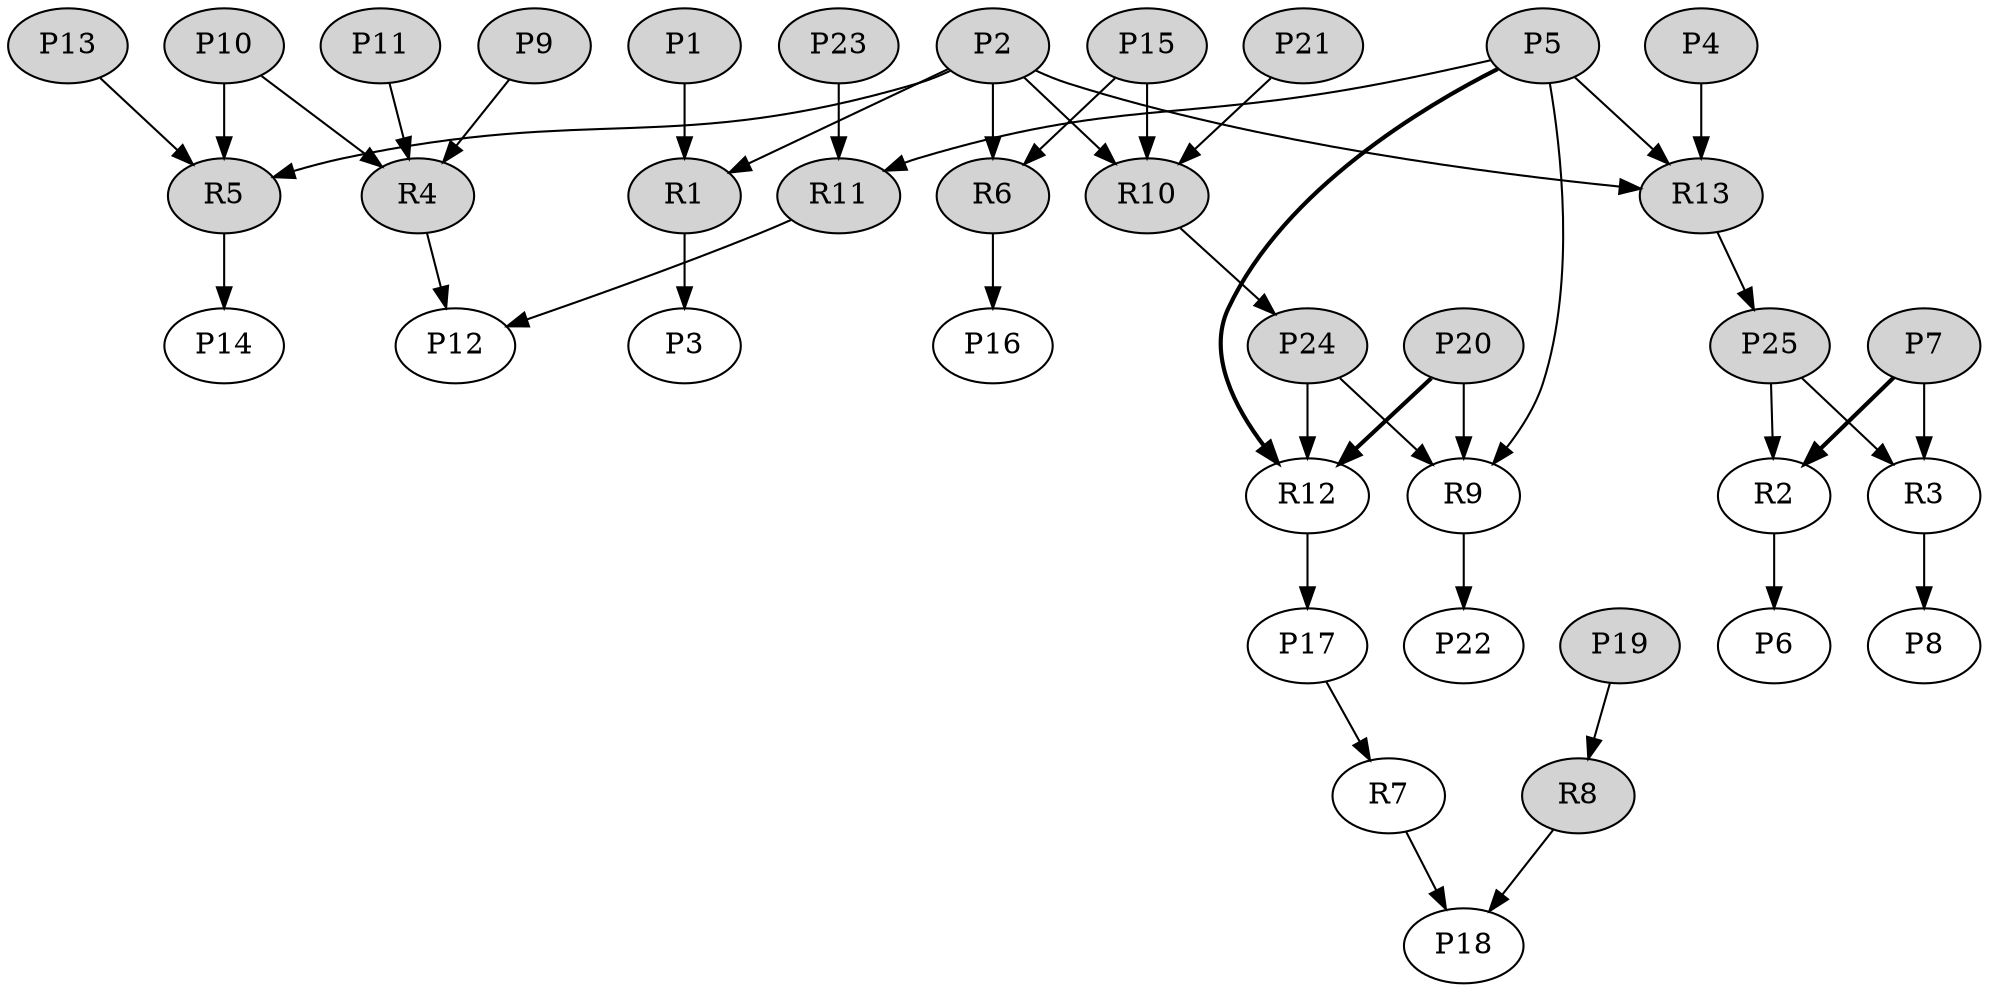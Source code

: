 strict digraph {
	1 [label=P1 fillcolor=lightgray style=filled]
	2 [label=P2 fillcolor=lightgray style=filled]
	3 [label=P3]
	4 [label=P4 fillcolor=lightgray style=filled]
	5 [label=P5 fillcolor=lightgray style=filled]
	6 [label=P6]
	7 [label=P7 fillcolor=lightgray style=filled]
	8 [label=P8]
	9 [label=P9 fillcolor=lightgray style=filled]
	10 [label=P10 fillcolor=lightgray style=filled]
	11 [label=P11 fillcolor=lightgray style=filled]
	12 [label=P12]
	13 [label=P13 fillcolor=lightgray style=filled]
	14 [label=P14]
	15 [label=P15 fillcolor=lightgray style=filled]
	16 [label=P16]
	17 [label=P17]
	18 [label=P18]
	19 [label=P19 fillcolor=lightgray style=filled]
	20 [label=P20 fillcolor=lightgray style=filled]
	21 [label=P21 fillcolor=lightgray style=filled]
	22 [label=P22]
	23 [label=P23 fillcolor=lightgray style=filled]
	24 [label=P24 fillcolor=lightgray style=filled]
	25 [label=P25 fillcolor=lightgray style=filled]
	26 [label=R1 fillcolor=lightgray style=filled]
	27 [label=R2]
	28 [label=R3]
	29 [label=R4 fillcolor=lightgray style=filled]
	30 [label=R5 fillcolor=lightgray style=filled]
	31 [label=R6 fillcolor=lightgray style=filled]
	32 [label=R7]
	33 [label=R8 fillcolor=lightgray style=filled]
	34 [label=R9]
	35 [label=R10 fillcolor=lightgray style=filled]
	36 [label=R11 fillcolor=lightgray style=filled]
	37 [label=R12]
	38 [label=R13 fillcolor=lightgray style=filled]
	1 -> 26
	26 -> 3
	26 -> 3
	2 -> 26
	2 -> 30
	2 -> 31
	2 -> 35
	2 -> 38
	25 -> 27
	25 -> 28
	27 -> 6
	27 -> 6
	7 -> 27 [penwidth=2]
	7 -> 28
	28 -> 8
	28 -> 8
	10 -> 29
	10 -> 30
	29 -> 12
	29 -> 12
	29 -> 12
	11 -> 29
	9 -> 29
	13 -> 30
	30 -> 14
	30 -> 14
	30 -> 14
	31 -> 16
	31 -> 16
	15 -> 31
	15 -> 35
	17 -> 32
	32 -> 18
	19 -> 33
	33 -> 18
	5 -> 34
	5 -> 36
	5 -> 37 [penwidth=2]
	5 -> 38
	34 -> 22
	34 -> 22
	34 -> 22
	24 -> 34
	24 -> 37
	20 -> 34
	20 -> 37 [penwidth=2]
	21 -> 35
	35 -> 24
	35 -> 24
	35 -> 24
	36 -> 12
	36 -> 12
	23 -> 36
	37 -> 17
	37 -> 17
	37 -> 17
	38 -> 25
	38 -> 25
	38 -> 25
	4 -> 38
}
